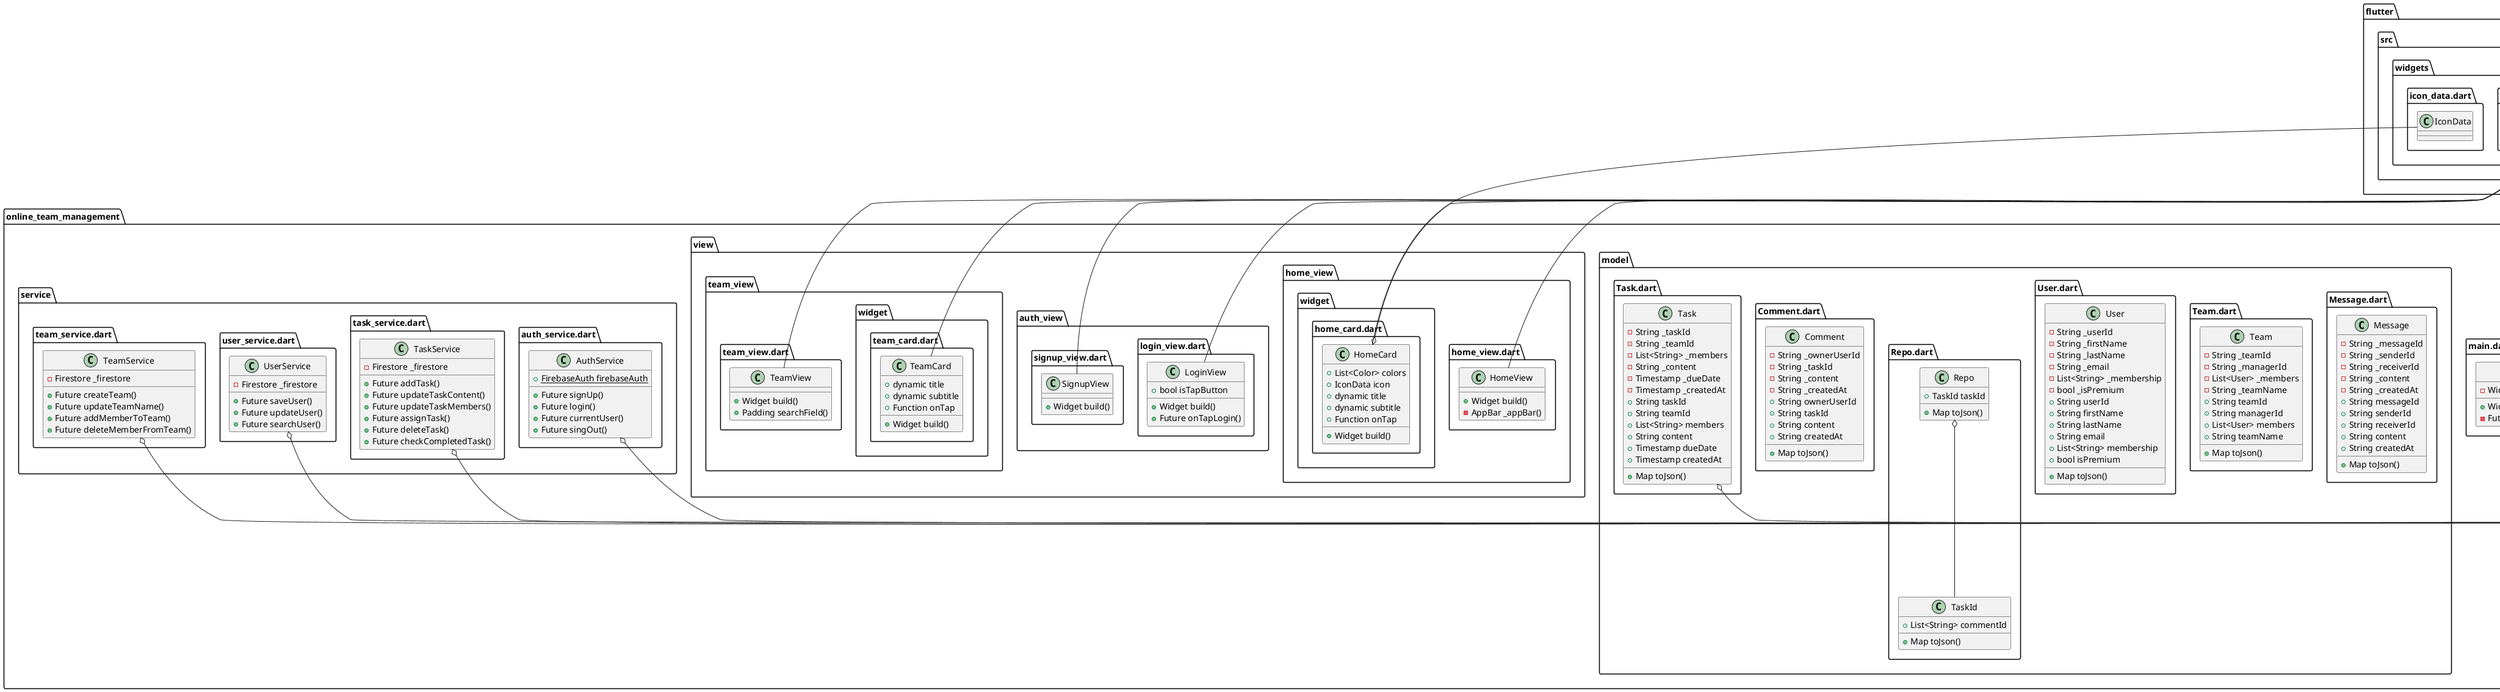 @startuml
set namespaceSeparator ::

class "online_team_management::widget::transparent_route.dart::TransparentRoute" {
  +Widget Function(BuildContext) builder
  +bool opaque
  +Color barrierColor
  +dynamic barrierLabel
  +bool maintainState
  +Duration transitionDuration
  +Widget buildPage()
}

"online_team_management::widget::transparent_route.dart::TransparentRoute" o-- "flutter::src::widgets::framework.dart::Widget Function(BuildContext)"
"online_team_management::widget::transparent_route.dart::TransparentRoute" o-- "dart::ui::Color"
"flutter::src::widgets::pages.dart::PageRoute<T>" <|-- "online_team_management::widget::transparent_route.dart::TransparentRoute"

class "online_team_management::widget::fade_route.dart::FadeRoute" {
  +Widget page
}

"online_team_management::widget::fade_route.dart::FadeRoute" o-- "flutter::src::widgets::framework.dart::Widget"
"flutter::src::widgets::pages.dart::PageRouteBuilder<T>" <|-- "online_team_management::widget::fade_route.dart::FadeRoute"

class "online_team_management::widget::loading_view.dart::LoadingView" {
  +Widget build()
}

"flutter::src::widgets::framework.dart::StatelessWidget" <|-- "online_team_management::widget::loading_view.dart::LoadingView"

class "online_team_management::widget::submit_button.dart::SubmitButton" {
  +Widget child
  +Function onTap
  +List<Color> colors
  +Widget build()
}

"online_team_management::widget::submit_button.dart::SubmitButton" o-- "flutter::src::widgets::framework.dart::Widget"
"flutter::src::widgets::framework.dart::StatelessWidget" <|-- "online_team_management::widget::submit_button.dart::SubmitButton"

class "online_team_management::controller::login_controller.dart::LoginController" {
  {static} -GlobalKey<FormState> _formKey
  +dynamic email
  +dynamic password
  +dynamic formKey
  +Future login()
  +Future isAlreadyLogin()
  +dynamic validateEmail()
  +dynamic validatePassword()
  +bool isLoginValidate()
}

"online_team_management::controller::login_controller.dart::LoginController" o-- "flutter::src::widgets::framework.dart::GlobalKey<FormState>"
"flutter::src::foundation::change_notifier.dart::ChangeNotifier" <|-- "online_team_management::controller::login_controller.dart::LoginController"

class "online_team_management::controller::home_controller.dart::HomeController" {
  +Future signOut()
}

"flutter::src::foundation::change_notifier.dart::ChangeNotifier" <|-- "online_team_management::controller::home_controller.dart::HomeController"

class "online_team_management::controller::team_controller.dart::TeamController" {
  +dynamic teamId
  +dynamic managerId
  +List<User> members
  +dynamic teamName
  +Future createTeam()
  +Future updateTeamName()
  +Future addMemberToTeam()
  +Future deleteMemberFromTeam()
}

"flutter::src::foundation::change_notifier.dart::ChangeNotifier" <|-- "online_team_management::controller::team_controller.dart::TeamController"

class "online_team_management::controller::task_controller.dart::TaskController" {
  +dynamic taskId
  +dynamic teamId
  +List members
  +dynamic content
  +Timestamp dueDate
  +Timestamp createdAt
  +Future addTask()
  +Future updateTaskContent()
  +Future updateTaskMembers()
  +Future assignTask()
  +Future deleteTask()
}

"online_team_management::controller::task_controller.dart::TaskController" o-- "cloud_firestore_platform_interface::src::timestamp.dart::Timestamp"

class "online_team_management::controller::sign_up_controller.dart::SignUpController" {
  {static} -GlobalKey<FormState> _formKey
  +dynamic firstName
  +dynamic lastName
  +dynamic email
  +dynamic password
  +dynamic confirmPassword
  +dynamic formKey
  +Future signUp()
  +bool validateSignUp()
  +dynamic emailValidator()
  +dynamic passwordValidator()
  +dynamic firstNameValidator()
  +dynamic lastNameValidator()
  +dynamic confirmPasswordValidator()
}

"online_team_management::controller::sign_up_controller.dart::SignUpController" o-- "flutter::src::widgets::framework.dart::GlobalKey<FormState>"
"flutter::src::foundation::change_notifier.dart::ChangeNotifier" <|-- "online_team_management::controller::sign_up_controller.dart::SignUpController"

class "online_team_management::main.dart::MyApp" {
  -Widget _errorView
  +Widget build()
  -Future _checkUserRegistered()
}

"online_team_management::main.dart::MyApp" o-- "flutter::src::widgets::framework.dart::Widget"
"flutter::src::widgets::framework.dart::StatelessWidget" <|-- "online_team_management::main.dart::MyApp"

class "online_team_management::model::Message.dart::Message" {
  -String _messageId
  -String _senderId
  -String _receiverId
  -String _content
  -String _createdAt
  +String messageId
  +String senderId
  +String receiverId
  +String content
  +String createdAt
  +Map toJson()
}

class "online_team_management::model::Team.dart::Team" {
  -String _teamId
  -String _managerId
  -List<User> _members
  -String _teamName
  +String teamId
  +String managerId
  +List<User> members
  +String teamName
  +Map toJson()
}

class "online_team_management::model::User.dart::User" {
  -String _userId
  -String _firstName
  -String _lastName
  -String _email
  -List<String> _membership
  -bool _isPremium
  +String userId
  +String firstName
  +String lastName
  +String email
  +List<String> membership
  +bool isPremium
  +Map toJson()
}

class "online_team_management::model::Repo.dart::Repo" {
  +TaskId taskId
  +Map toJson()
}

"online_team_management::model::Repo.dart::Repo" o-- "online_team_management::model::Repo.dart::TaskId"

class "online_team_management::model::Repo.dart::TaskId" {
  +List<String> commentId
  +Map toJson()
}

class "online_team_management::model::Comment.dart::Comment" {
  -String _ownerUserId
  -String _taskId
  -String _content
  -String _createdAt
  +String ownerUserId
  +String taskId
  +String content
  +String createdAt
  +Map toJson()
}

class "online_team_management::model::Task.dart::Task" {
  -String _taskId
  -String _teamId
  -List<String> _members
  -String _content
  -Timestamp _dueDate
  -Timestamp _createdAt
  +String taskId
  +String teamId
  +List<String> members
  +String content
  +Timestamp dueDate
  +Timestamp createdAt
  +Map toJson()
}

"online_team_management::model::Task.dart::Task" o-- "cloud_firestore_platform_interface::src::timestamp.dart::Timestamp"

class "online_team_management::view::home_view::home_view.dart::HomeView" {
  +Widget build()
  -AppBar _appBar()
}

"flutter::src::widgets::framework.dart::StatelessWidget" <|-- "online_team_management::view::home_view::home_view.dart::HomeView"

class "online_team_management::view::home_view::widget::home_card.dart::HomeCard" {
  +List<Color> colors
  +IconData icon
  +dynamic title
  +dynamic subtitle
  +Function onTap
  +Widget build()
}

"online_team_management::view::home_view::widget::home_card.dart::HomeCard" o-- "flutter::src::widgets::icon_data.dart::IconData"
"flutter::src::widgets::framework.dart::StatelessWidget" <|-- "online_team_management::view::home_view::widget::home_card.dart::HomeCard"

class "online_team_management::view::auth_view::login_view.dart::LoginView" {
  +bool isTapButton
  +Widget build()
  +Future onTapLogin()
}

"flutter::src::widgets::framework.dart::StatelessWidget" <|-- "online_team_management::view::auth_view::login_view.dart::LoginView"

class "online_team_management::view::auth_view::signup_view.dart::SignupView" {
  +Widget build()
}

"flutter::src::widgets::framework.dart::StatelessWidget" <|-- "online_team_management::view::auth_view::signup_view.dart::SignupView"

class "online_team_management::view::team_view::widget::team_card.dart::TeamCard" {
  +dynamic title
  +dynamic subtitle
  +Function onTap
  +Widget build()
}

"flutter::src::widgets::framework.dart::StatelessWidget" <|-- "online_team_management::view::team_view::widget::team_card.dart::TeamCard"

class "online_team_management::view::team_view::team_view.dart::TeamView" {
  +Widget build()
  +Padding searchField()
}

"flutter::src::widgets::framework.dart::StatelessWidget" <|-- "online_team_management::view::team_view::team_view.dart::TeamView"

class "online_team_management::service::team_service.dart::TeamService" {
  -Firestore _firestore
  +Future createTeam()
  +Future updateTeamName()
  +Future addMemberToTeam()
  +Future deleteMemberFromTeam()
}

"online_team_management::service::team_service.dart::TeamService" o-- "cloud_firestore::cloud_firestore.dart::Firestore"

class "online_team_management::service::task_service.dart::TaskService" {
  -Firestore _firestore
  +Future addTask()
  +Future updateTaskContent()
  +Future updateTaskMembers()
  +Future assignTask()
  +Future deleteTask()
  +Future checkCompletedTask()
}

"online_team_management::service::task_service.dart::TaskService" o-- "cloud_firestore::cloud_firestore.dart::Firestore"

class "online_team_management::service::auth_service.dart::AuthService" {
  {static} +FirebaseAuth firebaseAuth
  +Future signUp()
  +Future login()
  +Future currentUser()
  +Future singOut()
}

"online_team_management::service::auth_service.dart::AuthService" o-- "firebase_auth::firebase_auth.dart::FirebaseAuth"

class "online_team_management::service::user_service.dart::UserService" {
  -Firestore _firestore
  +Future saveUser()
  +Future updateUser()
  +Future searchUser()
}

"online_team_management::service::user_service.dart::UserService" o-- "cloud_firestore::cloud_firestore.dart::Firestore"


@enduml